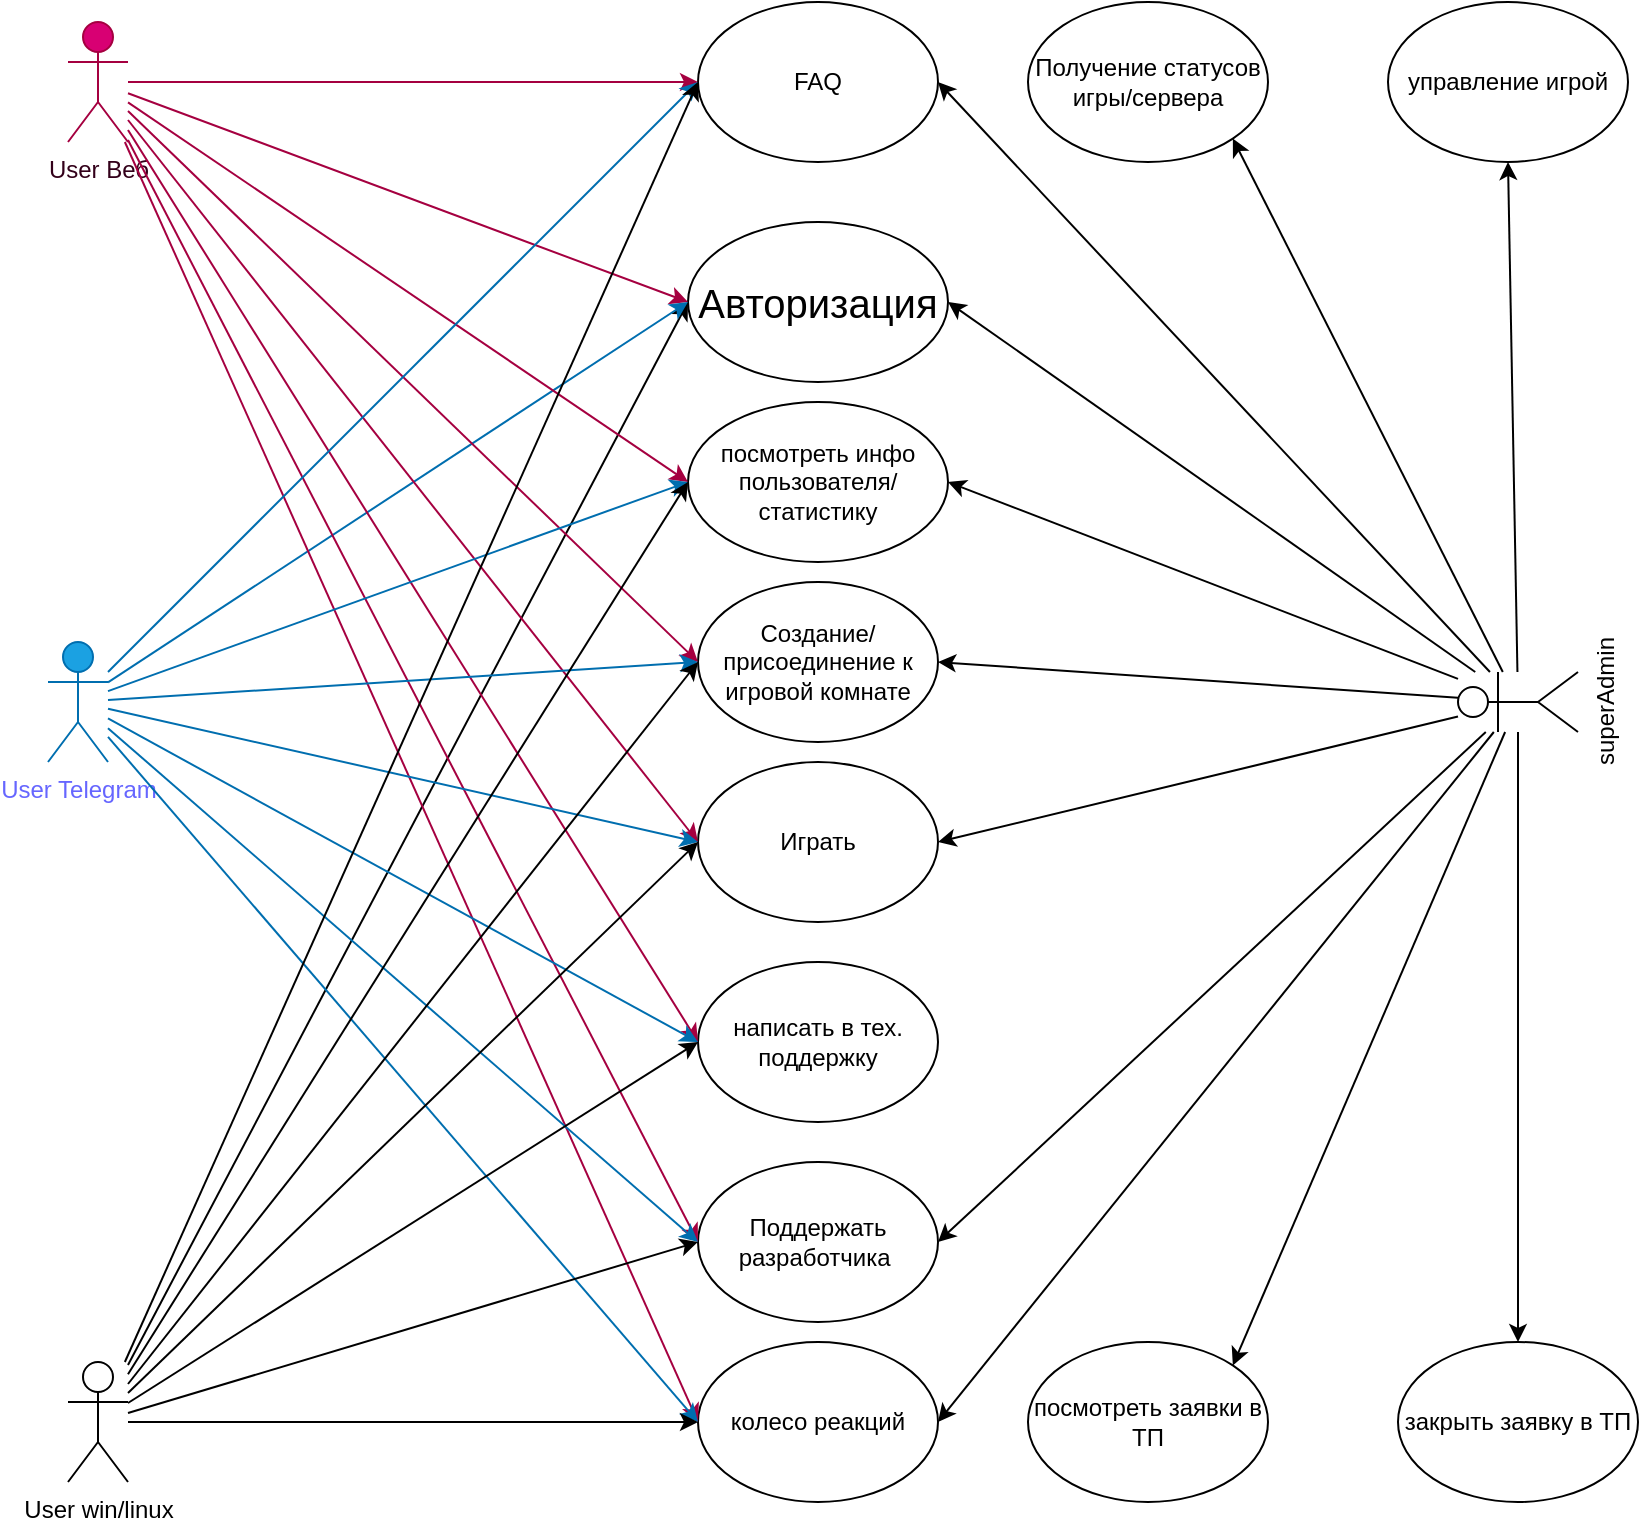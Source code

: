 <mxfile version="24.2.1" type="github">
  <diagram name="Страница — 1" id="EumX5ANI0scenu6BLaOj">
    <mxGraphModel dx="2577" dy="2114" grid="1" gridSize="10" guides="1" tooltips="1" connect="1" arrows="1" fold="1" page="1" pageScale="1" pageWidth="827" pageHeight="1169" math="0" shadow="0">
      <root>
        <mxCell id="0" />
        <mxCell id="1" parent="0" />
        <mxCell id="Ho-AAO0nml4vrayCmW2m-1" value="&lt;font color=&quot;#33001a&quot;&gt;User Веб&lt;/font&gt;&lt;div&gt;&lt;br&gt;&lt;/div&gt;" style="shape=umlActor;verticalLabelPosition=bottom;verticalAlign=top;html=1;outlineConnect=0;fillColor=#d80073;fontColor=#ffffff;strokeColor=#A50040;" vertex="1" parent="1">
          <mxGeometry x="30" y="-50" width="30" height="60" as="geometry" />
        </mxCell>
        <mxCell id="Ho-AAO0nml4vrayCmW2m-2" value="&lt;font color=&quot;#6666ff&quot;&gt;User Telegram&lt;/font&gt;" style="shape=umlActor;verticalLabelPosition=bottom;verticalAlign=top;html=1;outlineConnect=0;fillColor=#1ba1e2;strokeColor=#006EAF;fontColor=#ffffff;" vertex="1" parent="1">
          <mxGeometry x="20" y="260" width="30" height="60" as="geometry" />
        </mxCell>
        <mxCell id="Ho-AAO0nml4vrayCmW2m-3" value="User win/linux" style="shape=umlActor;verticalLabelPosition=bottom;verticalAlign=top;html=1;outlineConnect=0;" vertex="1" parent="1">
          <mxGeometry x="30" y="620" width="30" height="60" as="geometry" />
        </mxCell>
        <mxCell id="Ho-AAO0nml4vrayCmW2m-4" value="Авторизация" style="ellipse;whiteSpace=wrap;html=1;fontSize=20;" vertex="1" parent="1">
          <mxGeometry x="340" y="50" width="130" height="80" as="geometry" />
        </mxCell>
        <mxCell id="Ho-AAO0nml4vrayCmW2m-5" value="" style="endArrow=classic;html=1;rounded=0;entryX=0;entryY=0.5;entryDx=0;entryDy=0;fillColor=#d80073;strokeColor=#A50040;" edge="1" parent="1" source="Ho-AAO0nml4vrayCmW2m-1" target="Ho-AAO0nml4vrayCmW2m-4">
          <mxGeometry width="50" height="50" relative="1" as="geometry">
            <mxPoint x="210" y="130" as="sourcePoint" />
            <mxPoint x="260" y="80" as="targetPoint" />
          </mxGeometry>
        </mxCell>
        <mxCell id="Ho-AAO0nml4vrayCmW2m-6" value="" style="endArrow=classic;html=1;rounded=0;entryX=0;entryY=0.5;entryDx=0;entryDy=0;" edge="1" parent="1" source="Ho-AAO0nml4vrayCmW2m-3" target="Ho-AAO0nml4vrayCmW2m-4">
          <mxGeometry width="50" height="50" relative="1" as="geometry">
            <mxPoint x="140" y="250" as="sourcePoint" />
            <mxPoint x="230" y="336" as="targetPoint" />
          </mxGeometry>
        </mxCell>
        <mxCell id="Ho-AAO0nml4vrayCmW2m-7" value="" style="endArrow=classic;html=1;rounded=0;entryX=0;entryY=0.5;entryDx=0;entryDy=0;fillColor=#1ba1e2;strokeColor=#006EAF;" edge="1" parent="1" source="Ho-AAO0nml4vrayCmW2m-2" target="Ho-AAO0nml4vrayCmW2m-4">
          <mxGeometry width="50" height="50" relative="1" as="geometry">
            <mxPoint x="140" y="334" as="sourcePoint" />
            <mxPoint x="230" y="240" as="targetPoint" />
          </mxGeometry>
        </mxCell>
        <mxCell id="Ho-AAO0nml4vrayCmW2m-8" value="посмотреть инфо пользователя/&lt;span style=&quot;background-color: initial;&quot;&gt;статистику&lt;/span&gt;" style="ellipse;whiteSpace=wrap;html=1;" vertex="1" parent="1">
          <mxGeometry x="340" y="140" width="130" height="80" as="geometry" />
        </mxCell>
        <mxCell id="Ho-AAO0nml4vrayCmW2m-10" value="" style="endArrow=classic;html=1;rounded=0;entryX=0;entryY=0.5;entryDx=0;entryDy=0;fillColor=#d80073;strokeColor=#A50040;" edge="1" parent="1" source="Ho-AAO0nml4vrayCmW2m-1" target="Ho-AAO0nml4vrayCmW2m-8">
          <mxGeometry width="50" height="50" relative="1" as="geometry">
            <mxPoint x="390" y="220" as="sourcePoint" />
            <mxPoint x="440" y="170" as="targetPoint" />
          </mxGeometry>
        </mxCell>
        <mxCell id="Ho-AAO0nml4vrayCmW2m-11" value="Создание/присоединение к игровой комнате" style="ellipse;whiteSpace=wrap;html=1;" vertex="1" parent="1">
          <mxGeometry x="345" y="230" width="120" height="80" as="geometry" />
        </mxCell>
        <mxCell id="Ho-AAO0nml4vrayCmW2m-12" value="" style="endArrow=classic;html=1;rounded=0;entryX=0;entryY=0.5;entryDx=0;entryDy=0;fillColor=#d80073;strokeColor=#A50040;" edge="1" parent="1" source="Ho-AAO0nml4vrayCmW2m-1" target="Ho-AAO0nml4vrayCmW2m-11">
          <mxGeometry width="50" height="50" relative="1" as="geometry">
            <mxPoint x="390" y="220" as="sourcePoint" />
            <mxPoint x="440" y="170" as="targetPoint" />
          </mxGeometry>
        </mxCell>
        <mxCell id="Ho-AAO0nml4vrayCmW2m-13" value="Играть" style="ellipse;whiteSpace=wrap;html=1;" vertex="1" parent="1">
          <mxGeometry x="345" y="320" width="120" height="80" as="geometry" />
        </mxCell>
        <mxCell id="Ho-AAO0nml4vrayCmW2m-14" value="" style="endArrow=classic;html=1;rounded=0;entryX=0;entryY=0.5;entryDx=0;entryDy=0;fillColor=#d80073;strokeColor=#A50040;" edge="1" parent="1" source="Ho-AAO0nml4vrayCmW2m-1" target="Ho-AAO0nml4vrayCmW2m-13">
          <mxGeometry width="50" height="50" relative="1" as="geometry">
            <mxPoint x="140" y="149" as="sourcePoint" />
            <mxPoint x="355" y="280" as="targetPoint" />
          </mxGeometry>
        </mxCell>
        <mxCell id="Ho-AAO0nml4vrayCmW2m-18" value="superAdmin" style="shape=umlActor;verticalLabelPosition=bottom;verticalAlign=top;html=1;outlineConnect=0;rotation=-90;" vertex="1" parent="1">
          <mxGeometry x="740" y="260" width="30" height="60" as="geometry" />
        </mxCell>
        <mxCell id="Ho-AAO0nml4vrayCmW2m-20" value="" style="endArrow=classic;html=1;rounded=0;entryX=1;entryY=0.5;entryDx=0;entryDy=0;" edge="1" parent="1" source="Ho-AAO0nml4vrayCmW2m-18" target="Ho-AAO0nml4vrayCmW2m-4">
          <mxGeometry width="50" height="50" relative="1" as="geometry">
            <mxPoint x="610" y="350" as="sourcePoint" />
            <mxPoint x="660" y="300" as="targetPoint" />
          </mxGeometry>
        </mxCell>
        <mxCell id="Ho-AAO0nml4vrayCmW2m-21" value="" style="endArrow=classic;html=1;rounded=0;entryX=1;entryY=0.5;entryDx=0;entryDy=0;" edge="1" parent="1" source="Ho-AAO0nml4vrayCmW2m-18" target="Ho-AAO0nml4vrayCmW2m-8">
          <mxGeometry width="50" height="50" relative="1" as="geometry">
            <mxPoint x="550" y="365" as="sourcePoint" />
            <mxPoint x="600" y="315" as="targetPoint" />
          </mxGeometry>
        </mxCell>
        <mxCell id="Ho-AAO0nml4vrayCmW2m-22" value="" style="endArrow=classic;html=1;rounded=0;entryX=1;entryY=0.5;entryDx=0;entryDy=0;" edge="1" parent="1" source="Ho-AAO0nml4vrayCmW2m-18" target="Ho-AAO0nml4vrayCmW2m-11">
          <mxGeometry width="50" height="50" relative="1" as="geometry">
            <mxPoint x="550" y="350" as="sourcePoint" />
            <mxPoint x="600" y="300" as="targetPoint" />
          </mxGeometry>
        </mxCell>
        <mxCell id="Ho-AAO0nml4vrayCmW2m-23" value="" style="endArrow=classic;html=1;rounded=0;entryX=1;entryY=0.5;entryDx=0;entryDy=0;" edge="1" parent="1" source="Ho-AAO0nml4vrayCmW2m-18" target="Ho-AAO0nml4vrayCmW2m-13">
          <mxGeometry width="50" height="50" relative="1" as="geometry">
            <mxPoint x="380" y="350" as="sourcePoint" />
            <mxPoint x="430" y="300" as="targetPoint" />
          </mxGeometry>
        </mxCell>
        <mxCell id="Ho-AAO0nml4vrayCmW2m-24" value="Получение статусов игры/сервера" style="ellipse;whiteSpace=wrap;html=1;" vertex="1" parent="1">
          <mxGeometry x="510" y="-60" width="120" height="80" as="geometry" />
        </mxCell>
        <mxCell id="Ho-AAO0nml4vrayCmW2m-25" value="" style="endArrow=classic;html=1;rounded=0;entryX=1;entryY=1;entryDx=0;entryDy=0;" edge="1" parent="1" source="Ho-AAO0nml4vrayCmW2m-18" target="Ho-AAO0nml4vrayCmW2m-24">
          <mxGeometry width="50" height="50" relative="1" as="geometry">
            <mxPoint x="380" y="350" as="sourcePoint" />
            <mxPoint x="430" y="300" as="targetPoint" />
          </mxGeometry>
        </mxCell>
        <mxCell id="Ho-AAO0nml4vrayCmW2m-26" value="управление игрой" style="ellipse;whiteSpace=wrap;html=1;" vertex="1" parent="1">
          <mxGeometry x="690" y="-60" width="120" height="80" as="geometry" />
        </mxCell>
        <mxCell id="Ho-AAO0nml4vrayCmW2m-27" value="" style="endArrow=classic;html=1;rounded=0;entryX=0.5;entryY=1;entryDx=0;entryDy=0;" edge="1" parent="1" source="Ho-AAO0nml4vrayCmW2m-18" target="Ho-AAO0nml4vrayCmW2m-26">
          <mxGeometry width="50" height="50" relative="1" as="geometry">
            <mxPoint x="380" y="450" as="sourcePoint" />
            <mxPoint x="430" y="400" as="targetPoint" />
          </mxGeometry>
        </mxCell>
        <mxCell id="Ho-AAO0nml4vrayCmW2m-28" value="написать в тех. поддержку" style="ellipse;whiteSpace=wrap;html=1;" vertex="1" parent="1">
          <mxGeometry x="345" y="420" width="120" height="80" as="geometry" />
        </mxCell>
        <mxCell id="Ho-AAO0nml4vrayCmW2m-29" value="" style="endArrow=classic;html=1;rounded=0;entryX=0;entryY=0.5;entryDx=0;entryDy=0;fillColor=#d80073;strokeColor=#A50040;" edge="1" parent="1" source="Ho-AAO0nml4vrayCmW2m-1" target="Ho-AAO0nml4vrayCmW2m-28">
          <mxGeometry width="50" height="50" relative="1" as="geometry">
            <mxPoint x="380" y="350" as="sourcePoint" />
            <mxPoint x="430" y="300" as="targetPoint" />
          </mxGeometry>
        </mxCell>
        <mxCell id="Ho-AAO0nml4vrayCmW2m-30" value="посмотреть заявки в ТП" style="ellipse;whiteSpace=wrap;html=1;" vertex="1" parent="1">
          <mxGeometry x="510" y="610" width="120" height="80" as="geometry" />
        </mxCell>
        <mxCell id="Ho-AAO0nml4vrayCmW2m-31" value="" style="endArrow=classic;html=1;rounded=0;entryX=1;entryY=0;entryDx=0;entryDy=0;" edge="1" parent="1" source="Ho-AAO0nml4vrayCmW2m-18" target="Ho-AAO0nml4vrayCmW2m-30">
          <mxGeometry width="50" height="50" relative="1" as="geometry">
            <mxPoint x="380" y="350" as="sourcePoint" />
            <mxPoint x="430" y="300" as="targetPoint" />
          </mxGeometry>
        </mxCell>
        <mxCell id="Ho-AAO0nml4vrayCmW2m-32" value="закрыть заявку в ТП" style="ellipse;whiteSpace=wrap;html=1;" vertex="1" parent="1">
          <mxGeometry x="695" y="610" width="120" height="80" as="geometry" />
        </mxCell>
        <mxCell id="Ho-AAO0nml4vrayCmW2m-33" value="" style="endArrow=classic;html=1;rounded=0;entryX=0.5;entryY=0;entryDx=0;entryDy=0;" edge="1" parent="1" source="Ho-AAO0nml4vrayCmW2m-18" target="Ho-AAO0nml4vrayCmW2m-32">
          <mxGeometry width="50" height="50" relative="1" as="geometry">
            <mxPoint x="750" y="380" as="sourcePoint" />
            <mxPoint x="610" y="470" as="targetPoint" />
          </mxGeometry>
        </mxCell>
        <mxCell id="Ho-AAO0nml4vrayCmW2m-34" value="Поддержать разработчика&amp;nbsp;" style="ellipse;whiteSpace=wrap;html=1;" vertex="1" parent="1">
          <mxGeometry x="345" y="520" width="120" height="80" as="geometry" />
        </mxCell>
        <mxCell id="Ho-AAO0nml4vrayCmW2m-35" value="" style="endArrow=classic;html=1;rounded=0;entryX=0;entryY=0.5;entryDx=0;entryDy=0;fillColor=#d80073;strokeColor=#A50040;" edge="1" parent="1" source="Ho-AAO0nml4vrayCmW2m-1" target="Ho-AAO0nml4vrayCmW2m-34">
          <mxGeometry width="50" height="50" relative="1" as="geometry">
            <mxPoint x="380" y="350" as="sourcePoint" />
            <mxPoint x="430" y="300" as="targetPoint" />
          </mxGeometry>
        </mxCell>
        <mxCell id="Ho-AAO0nml4vrayCmW2m-36" value="колесо реакций" style="ellipse;whiteSpace=wrap;html=1;" vertex="1" parent="1">
          <mxGeometry x="345" y="610" width="120" height="80" as="geometry" />
        </mxCell>
        <mxCell id="Ho-AAO0nml4vrayCmW2m-37" value="" style="endArrow=classic;html=1;rounded=0;entryX=0;entryY=0.5;entryDx=0;entryDy=0;fillColor=#d80073;strokeColor=#A50040;" edge="1" parent="1" source="Ho-AAO0nml4vrayCmW2m-1" target="Ho-AAO0nml4vrayCmW2m-36">
          <mxGeometry width="50" height="50" relative="1" as="geometry">
            <mxPoint x="380" y="450" as="sourcePoint" />
            <mxPoint x="430" y="400" as="targetPoint" />
          </mxGeometry>
        </mxCell>
        <mxCell id="Ho-AAO0nml4vrayCmW2m-38" value="" style="endArrow=classic;html=1;rounded=0;entryX=0;entryY=0.5;entryDx=0;entryDy=0;fillColor=#1ba1e2;strokeColor=#006EAF;" edge="1" parent="1" source="Ho-AAO0nml4vrayCmW2m-2" target="Ho-AAO0nml4vrayCmW2m-8">
          <mxGeometry width="50" height="50" relative="1" as="geometry">
            <mxPoint x="380" y="350" as="sourcePoint" />
            <mxPoint x="430" y="300" as="targetPoint" />
          </mxGeometry>
        </mxCell>
        <mxCell id="Ho-AAO0nml4vrayCmW2m-39" value="" style="endArrow=classic;html=1;rounded=0;entryX=0;entryY=0.5;entryDx=0;entryDy=0;fillColor=#1ba1e2;strokeColor=#006EAF;" edge="1" parent="1" source="Ho-AAO0nml4vrayCmW2m-2" target="Ho-AAO0nml4vrayCmW2m-11">
          <mxGeometry width="50" height="50" relative="1" as="geometry">
            <mxPoint x="380" y="350" as="sourcePoint" />
            <mxPoint x="430" y="300" as="targetPoint" />
          </mxGeometry>
        </mxCell>
        <mxCell id="Ho-AAO0nml4vrayCmW2m-40" value="" style="endArrow=classic;html=1;rounded=0;entryX=0;entryY=0.5;entryDx=0;entryDy=0;fillColor=#1ba1e2;strokeColor=#006EAF;" edge="1" parent="1" source="Ho-AAO0nml4vrayCmW2m-2" target="Ho-AAO0nml4vrayCmW2m-13">
          <mxGeometry width="50" height="50" relative="1" as="geometry">
            <mxPoint x="380" y="450" as="sourcePoint" />
            <mxPoint x="430" y="400" as="targetPoint" />
          </mxGeometry>
        </mxCell>
        <mxCell id="Ho-AAO0nml4vrayCmW2m-41" value="" style="endArrow=classic;html=1;rounded=0;entryX=0;entryY=0.5;entryDx=0;entryDy=0;fillColor=#1ba1e2;strokeColor=#006EAF;" edge="1" parent="1" source="Ho-AAO0nml4vrayCmW2m-2" target="Ho-AAO0nml4vrayCmW2m-28">
          <mxGeometry width="50" height="50" relative="1" as="geometry">
            <mxPoint x="380" y="450" as="sourcePoint" />
            <mxPoint x="430" y="400" as="targetPoint" />
          </mxGeometry>
        </mxCell>
        <mxCell id="Ho-AAO0nml4vrayCmW2m-42" value="" style="endArrow=classic;html=1;rounded=0;fillColor=#1ba1e2;strokeColor=#006EAF;entryX=0;entryY=0.5;entryDx=0;entryDy=0;" edge="1" parent="1" source="Ho-AAO0nml4vrayCmW2m-2" target="Ho-AAO0nml4vrayCmW2m-34">
          <mxGeometry width="50" height="50" relative="1" as="geometry">
            <mxPoint x="140" y="255" as="sourcePoint" />
            <mxPoint x="210" y="590" as="targetPoint" />
          </mxGeometry>
        </mxCell>
        <mxCell id="Ho-AAO0nml4vrayCmW2m-44" value="" style="endArrow=classic;html=1;rounded=0;fillColor=#1ba1e2;strokeColor=#006EAF;entryX=0;entryY=0.5;entryDx=0;entryDy=0;" edge="1" parent="1" source="Ho-AAO0nml4vrayCmW2m-2" target="Ho-AAO0nml4vrayCmW2m-36">
          <mxGeometry width="50" height="50" relative="1" as="geometry">
            <mxPoint x="140" y="262" as="sourcePoint" />
            <mxPoint x="355" y="570" as="targetPoint" />
          </mxGeometry>
        </mxCell>
        <mxCell id="Ho-AAO0nml4vrayCmW2m-45" value="" style="endArrow=classic;html=1;rounded=0;entryX=0;entryY=0.5;entryDx=0;entryDy=0;" edge="1" parent="1" source="Ho-AAO0nml4vrayCmW2m-3" target="Ho-AAO0nml4vrayCmW2m-8">
          <mxGeometry width="50" height="50" relative="1" as="geometry">
            <mxPoint x="140" y="333" as="sourcePoint" />
            <mxPoint x="350" y="100" as="targetPoint" />
          </mxGeometry>
        </mxCell>
        <mxCell id="Ho-AAO0nml4vrayCmW2m-46" value="" style="endArrow=classic;html=1;rounded=0;entryX=0;entryY=0.5;entryDx=0;entryDy=0;" edge="1" parent="1" source="Ho-AAO0nml4vrayCmW2m-3" target="Ho-AAO0nml4vrayCmW2m-11">
          <mxGeometry width="50" height="50" relative="1" as="geometry">
            <mxPoint x="140" y="339" as="sourcePoint" />
            <mxPoint x="350" y="190" as="targetPoint" />
          </mxGeometry>
        </mxCell>
        <mxCell id="Ho-AAO0nml4vrayCmW2m-47" value="" style="endArrow=classic;html=1;rounded=0;entryX=0;entryY=0.5;entryDx=0;entryDy=0;" edge="1" parent="1" source="Ho-AAO0nml4vrayCmW2m-3" target="Ho-AAO0nml4vrayCmW2m-13">
          <mxGeometry width="50" height="50" relative="1" as="geometry">
            <mxPoint x="140" y="345" as="sourcePoint" />
            <mxPoint x="355" y="280" as="targetPoint" />
          </mxGeometry>
        </mxCell>
        <mxCell id="Ho-AAO0nml4vrayCmW2m-48" value="" style="endArrow=classic;html=1;rounded=0;entryX=0;entryY=0.5;entryDx=0;entryDy=0;" edge="1" parent="1" source="Ho-AAO0nml4vrayCmW2m-3" target="Ho-AAO0nml4vrayCmW2m-28">
          <mxGeometry width="50" height="50" relative="1" as="geometry">
            <mxPoint x="140" y="351" as="sourcePoint" />
            <mxPoint x="355" y="370" as="targetPoint" />
          </mxGeometry>
        </mxCell>
        <mxCell id="Ho-AAO0nml4vrayCmW2m-49" value="" style="endArrow=classic;html=1;rounded=0;entryX=0;entryY=0.5;entryDx=0;entryDy=0;" edge="1" parent="1" source="Ho-AAO0nml4vrayCmW2m-3" target="Ho-AAO0nml4vrayCmW2m-34">
          <mxGeometry width="50" height="50" relative="1" as="geometry">
            <mxPoint x="140" y="358" as="sourcePoint" />
            <mxPoint x="355" y="470" as="targetPoint" />
          </mxGeometry>
        </mxCell>
        <mxCell id="Ho-AAO0nml4vrayCmW2m-50" value="" style="endArrow=classic;html=1;rounded=0;entryX=0;entryY=0.5;entryDx=0;entryDy=0;" edge="1" parent="1" source="Ho-AAO0nml4vrayCmW2m-3" target="Ho-AAO0nml4vrayCmW2m-36">
          <mxGeometry width="50" height="50" relative="1" as="geometry">
            <mxPoint x="140" y="364" as="sourcePoint" />
            <mxPoint x="355" y="570" as="targetPoint" />
          </mxGeometry>
        </mxCell>
        <mxCell id="Ho-AAO0nml4vrayCmW2m-51" value="" style="endArrow=classic;html=1;rounded=0;entryX=1;entryY=0.5;entryDx=0;entryDy=0;" edge="1" parent="1" source="Ho-AAO0nml4vrayCmW2m-18" target="Ho-AAO0nml4vrayCmW2m-34">
          <mxGeometry width="50" height="50" relative="1" as="geometry">
            <mxPoint x="750" y="398" as="sourcePoint" />
            <mxPoint x="622" y="632" as="targetPoint" />
          </mxGeometry>
        </mxCell>
        <mxCell id="Ho-AAO0nml4vrayCmW2m-52" value="" style="endArrow=classic;html=1;rounded=0;entryX=1;entryY=0.5;entryDx=0;entryDy=0;" edge="1" parent="1" source="Ho-AAO0nml4vrayCmW2m-18" target="Ho-AAO0nml4vrayCmW2m-36">
          <mxGeometry width="50" height="50" relative="1" as="geometry">
            <mxPoint x="750" y="380" as="sourcePoint" />
            <mxPoint x="475" y="570" as="targetPoint" />
          </mxGeometry>
        </mxCell>
        <mxCell id="Ho-AAO0nml4vrayCmW2m-53" value="FAQ" style="ellipse;whiteSpace=wrap;html=1;" vertex="1" parent="1">
          <mxGeometry x="345" y="-60" width="120" height="80" as="geometry" />
        </mxCell>
        <mxCell id="Ho-AAO0nml4vrayCmW2m-55" value="" style="endArrow=classic;html=1;rounded=0;entryX=0;entryY=0.5;entryDx=0;entryDy=0;fillColor=#d80073;strokeColor=#A50040;" edge="1" parent="1" source="Ho-AAO0nml4vrayCmW2m-1" target="Ho-AAO0nml4vrayCmW2m-53">
          <mxGeometry width="50" height="50" relative="1" as="geometry">
            <mxPoint x="70" y="100" as="sourcePoint" />
            <mxPoint x="350" y="100" as="targetPoint" />
          </mxGeometry>
        </mxCell>
        <mxCell id="Ho-AAO0nml4vrayCmW2m-57" value="" style="endArrow=classic;html=1;rounded=0;entryX=0;entryY=0.5;entryDx=0;entryDy=0;fillColor=#1ba1e2;strokeColor=#006EAF;" edge="1" parent="1" source="Ho-AAO0nml4vrayCmW2m-2" target="Ho-AAO0nml4vrayCmW2m-53">
          <mxGeometry width="50" height="50" relative="1" as="geometry">
            <mxPoint x="70" y="356" as="sourcePoint" />
            <mxPoint x="350" y="100" as="targetPoint" />
          </mxGeometry>
        </mxCell>
        <mxCell id="Ho-AAO0nml4vrayCmW2m-58" value="" style="endArrow=classic;html=1;rounded=0;entryX=0;entryY=0.5;entryDx=0;entryDy=0;" edge="1" parent="1" source="Ho-AAO0nml4vrayCmW2m-3" target="Ho-AAO0nml4vrayCmW2m-53">
          <mxGeometry width="50" height="50" relative="1" as="geometry">
            <mxPoint x="70" y="632" as="sourcePoint" />
            <mxPoint x="350" y="100" as="targetPoint" />
          </mxGeometry>
        </mxCell>
        <mxCell id="Ho-AAO0nml4vrayCmW2m-59" value="" style="endArrow=classic;html=1;rounded=0;entryX=1;entryY=0.5;entryDx=0;entryDy=0;" edge="1" parent="1" source="Ho-AAO0nml4vrayCmW2m-18" target="Ho-AAO0nml4vrayCmW2m-53">
          <mxGeometry width="50" height="50" relative="1" as="geometry">
            <mxPoint x="720" y="290" as="sourcePoint" />
            <mxPoint x="480" y="100" as="targetPoint" />
          </mxGeometry>
        </mxCell>
      </root>
    </mxGraphModel>
  </diagram>
</mxfile>
